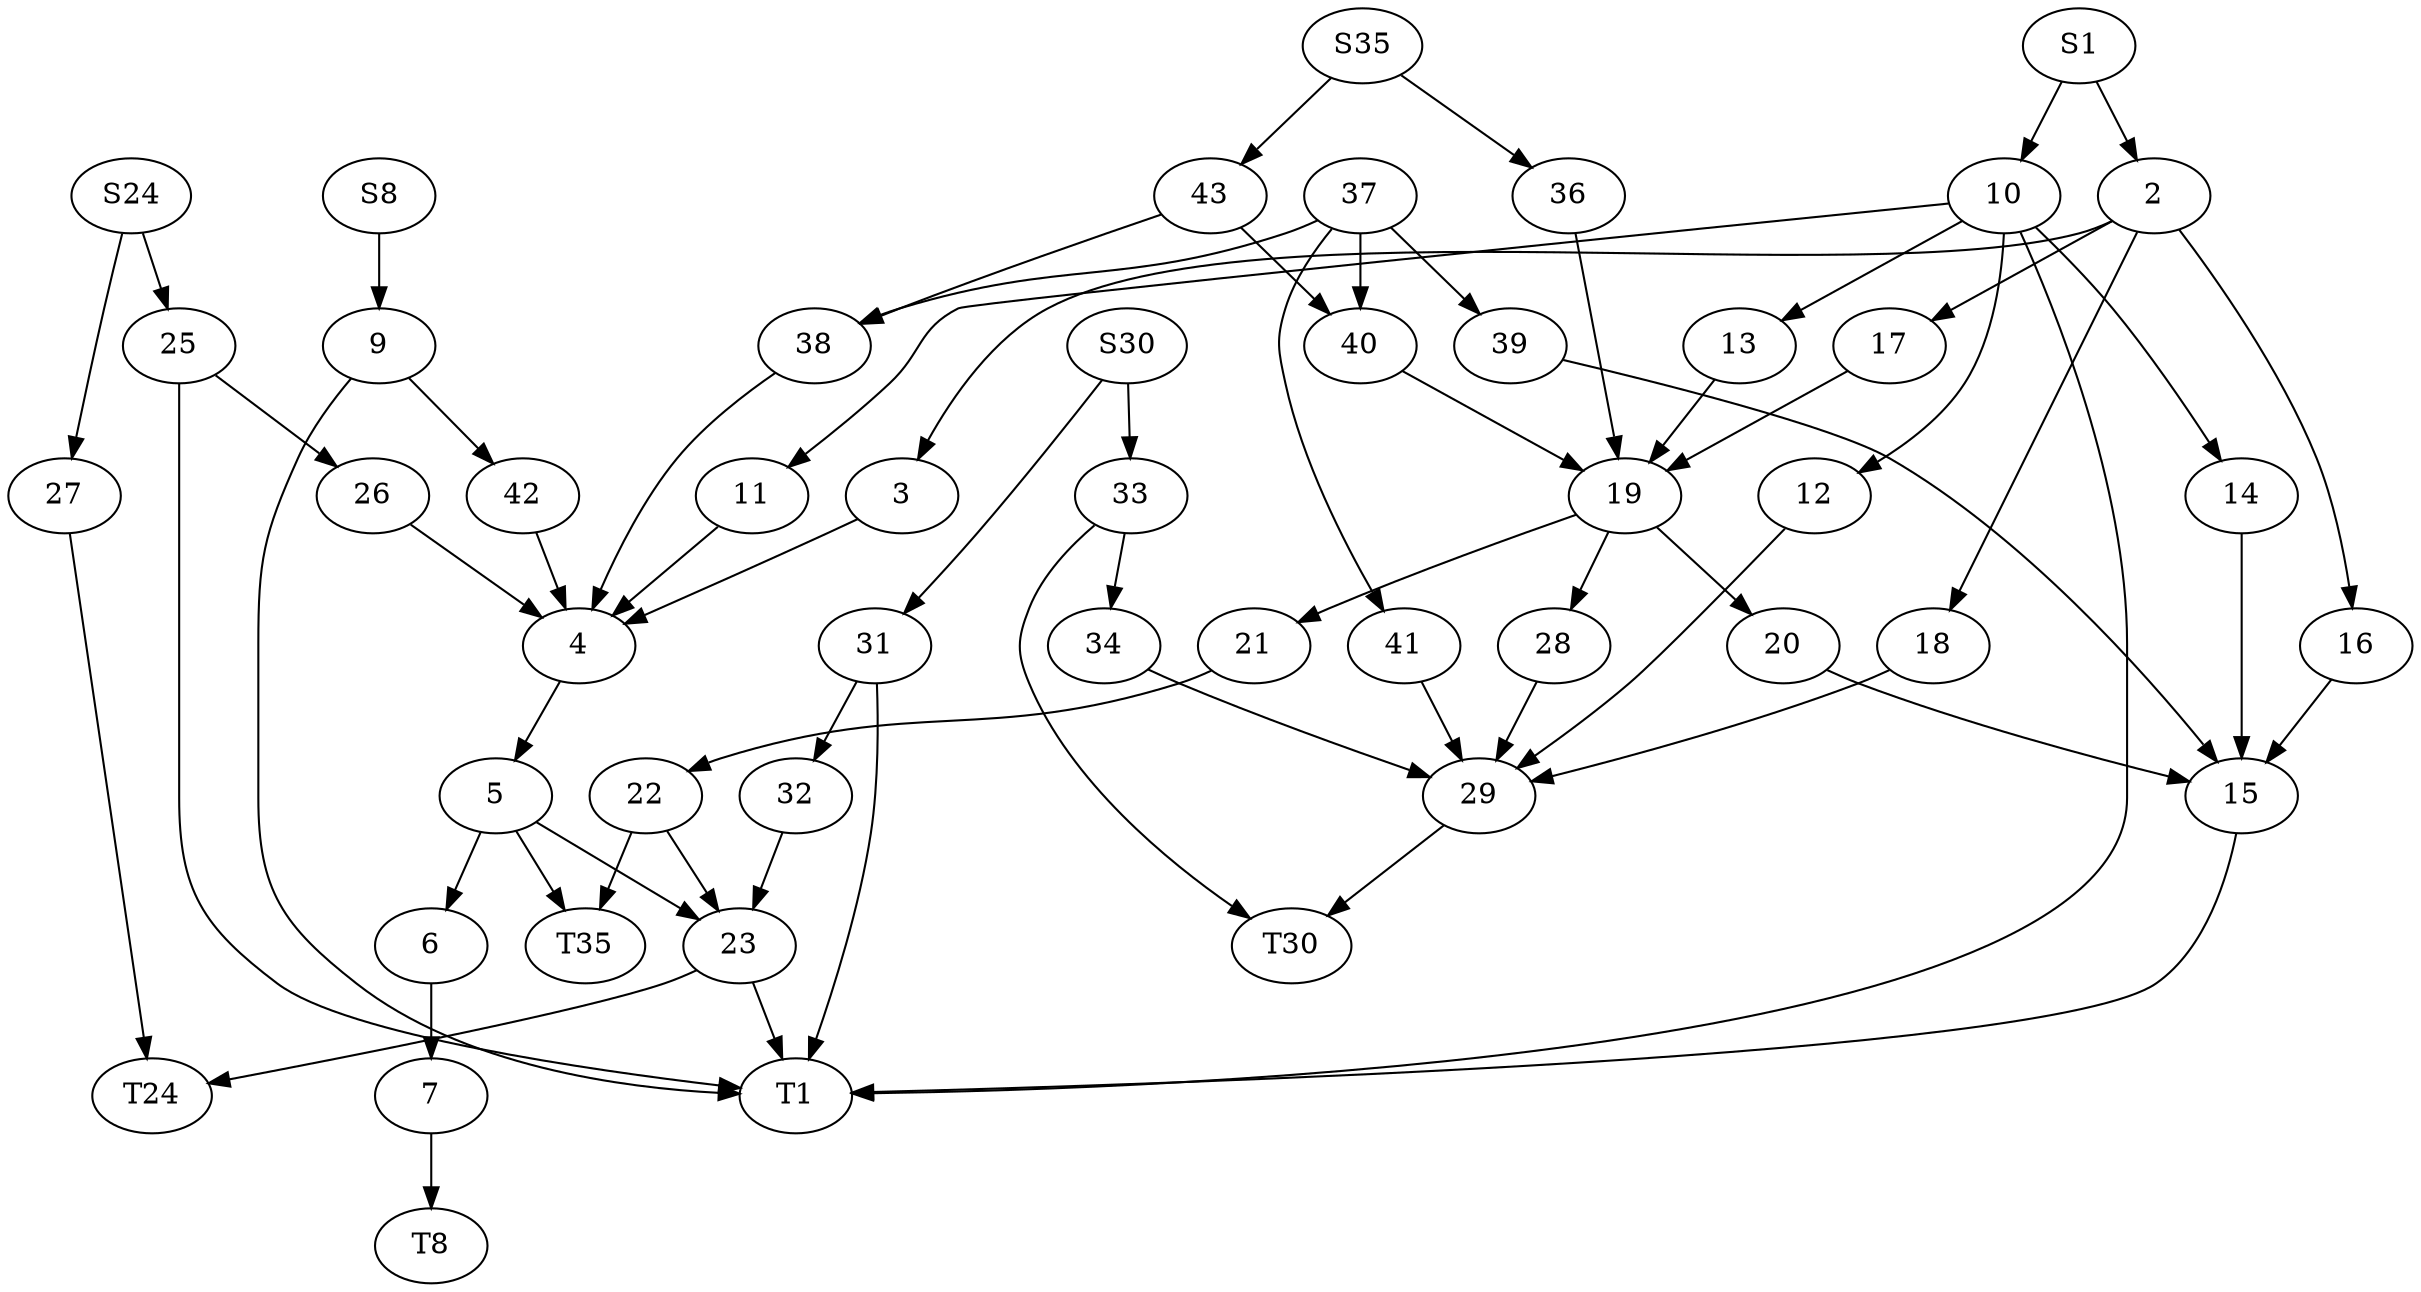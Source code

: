 digraph G {
	S8 -> 9;
S24 -> 25;
S24 -> 27;
S1 -> 2;
S1 -> 10;
S35 -> 43;
S35 -> 36;
S30 -> 31;
S30 -> 33;
9 -> 42;
9 -> T1;
25 -> T1;
25 -> 26;
27 -> T24;
2 -> {3 ; 16 ; 17 ; 18}
10 -> { 11 ; 14 ; T1 ; 13; 12;}
31 -> T1;
31 -> 32;
33 -> T30;
33 -> 34;
42 -> 4;
26 -> 4;
3 -> 4;
16 -> 15;
17 -> 19;
18 -> 29;
11 -> 4;
14 -> 15;
37 -> {39 ; 41 ; 38 ; 40;}
13 -> 19;
12 -> 29;
43 -> 38;
43 -> 40;
36 -> 19;
32 -> 23;
34 -> 29;
39 -> 15;
41 -> 29;
38 -> 4;
40 -> 19;
4 -> 5;
19 -> {21 ; 20 ; 28;}
5 -> {6 ; T35 ; 23;}
21 -> 22;
20 -> 15;
28 -> 29;
6 -> 7;
15 -> T1;
22 -> T35;
22 -> 23;
29 -> T30;
7 -> T8;
23 -> T24;
23 -> T1;
}